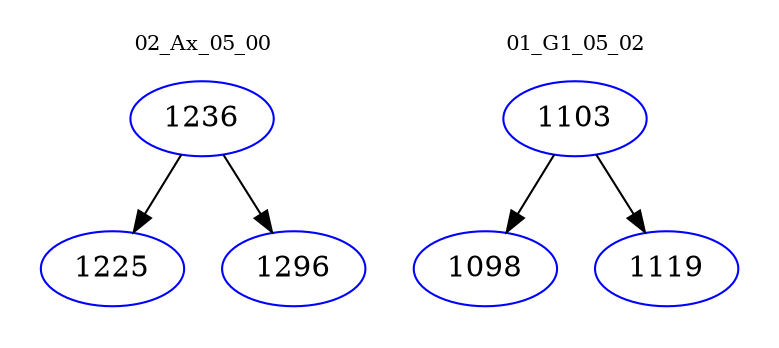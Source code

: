 digraph{
subgraph cluster_0 {
color = white
label = "02_Ax_05_00";
fontsize=10;
T0_1236 [label="1236", color="blue"]
T0_1236 -> T0_1225 [color="black"]
T0_1225 [label="1225", color="blue"]
T0_1236 -> T0_1296 [color="black"]
T0_1296 [label="1296", color="blue"]
}
subgraph cluster_1 {
color = white
label = "01_G1_05_02";
fontsize=10;
T1_1103 [label="1103", color="blue"]
T1_1103 -> T1_1098 [color="black"]
T1_1098 [label="1098", color="blue"]
T1_1103 -> T1_1119 [color="black"]
T1_1119 [label="1119", color="blue"]
}
}
